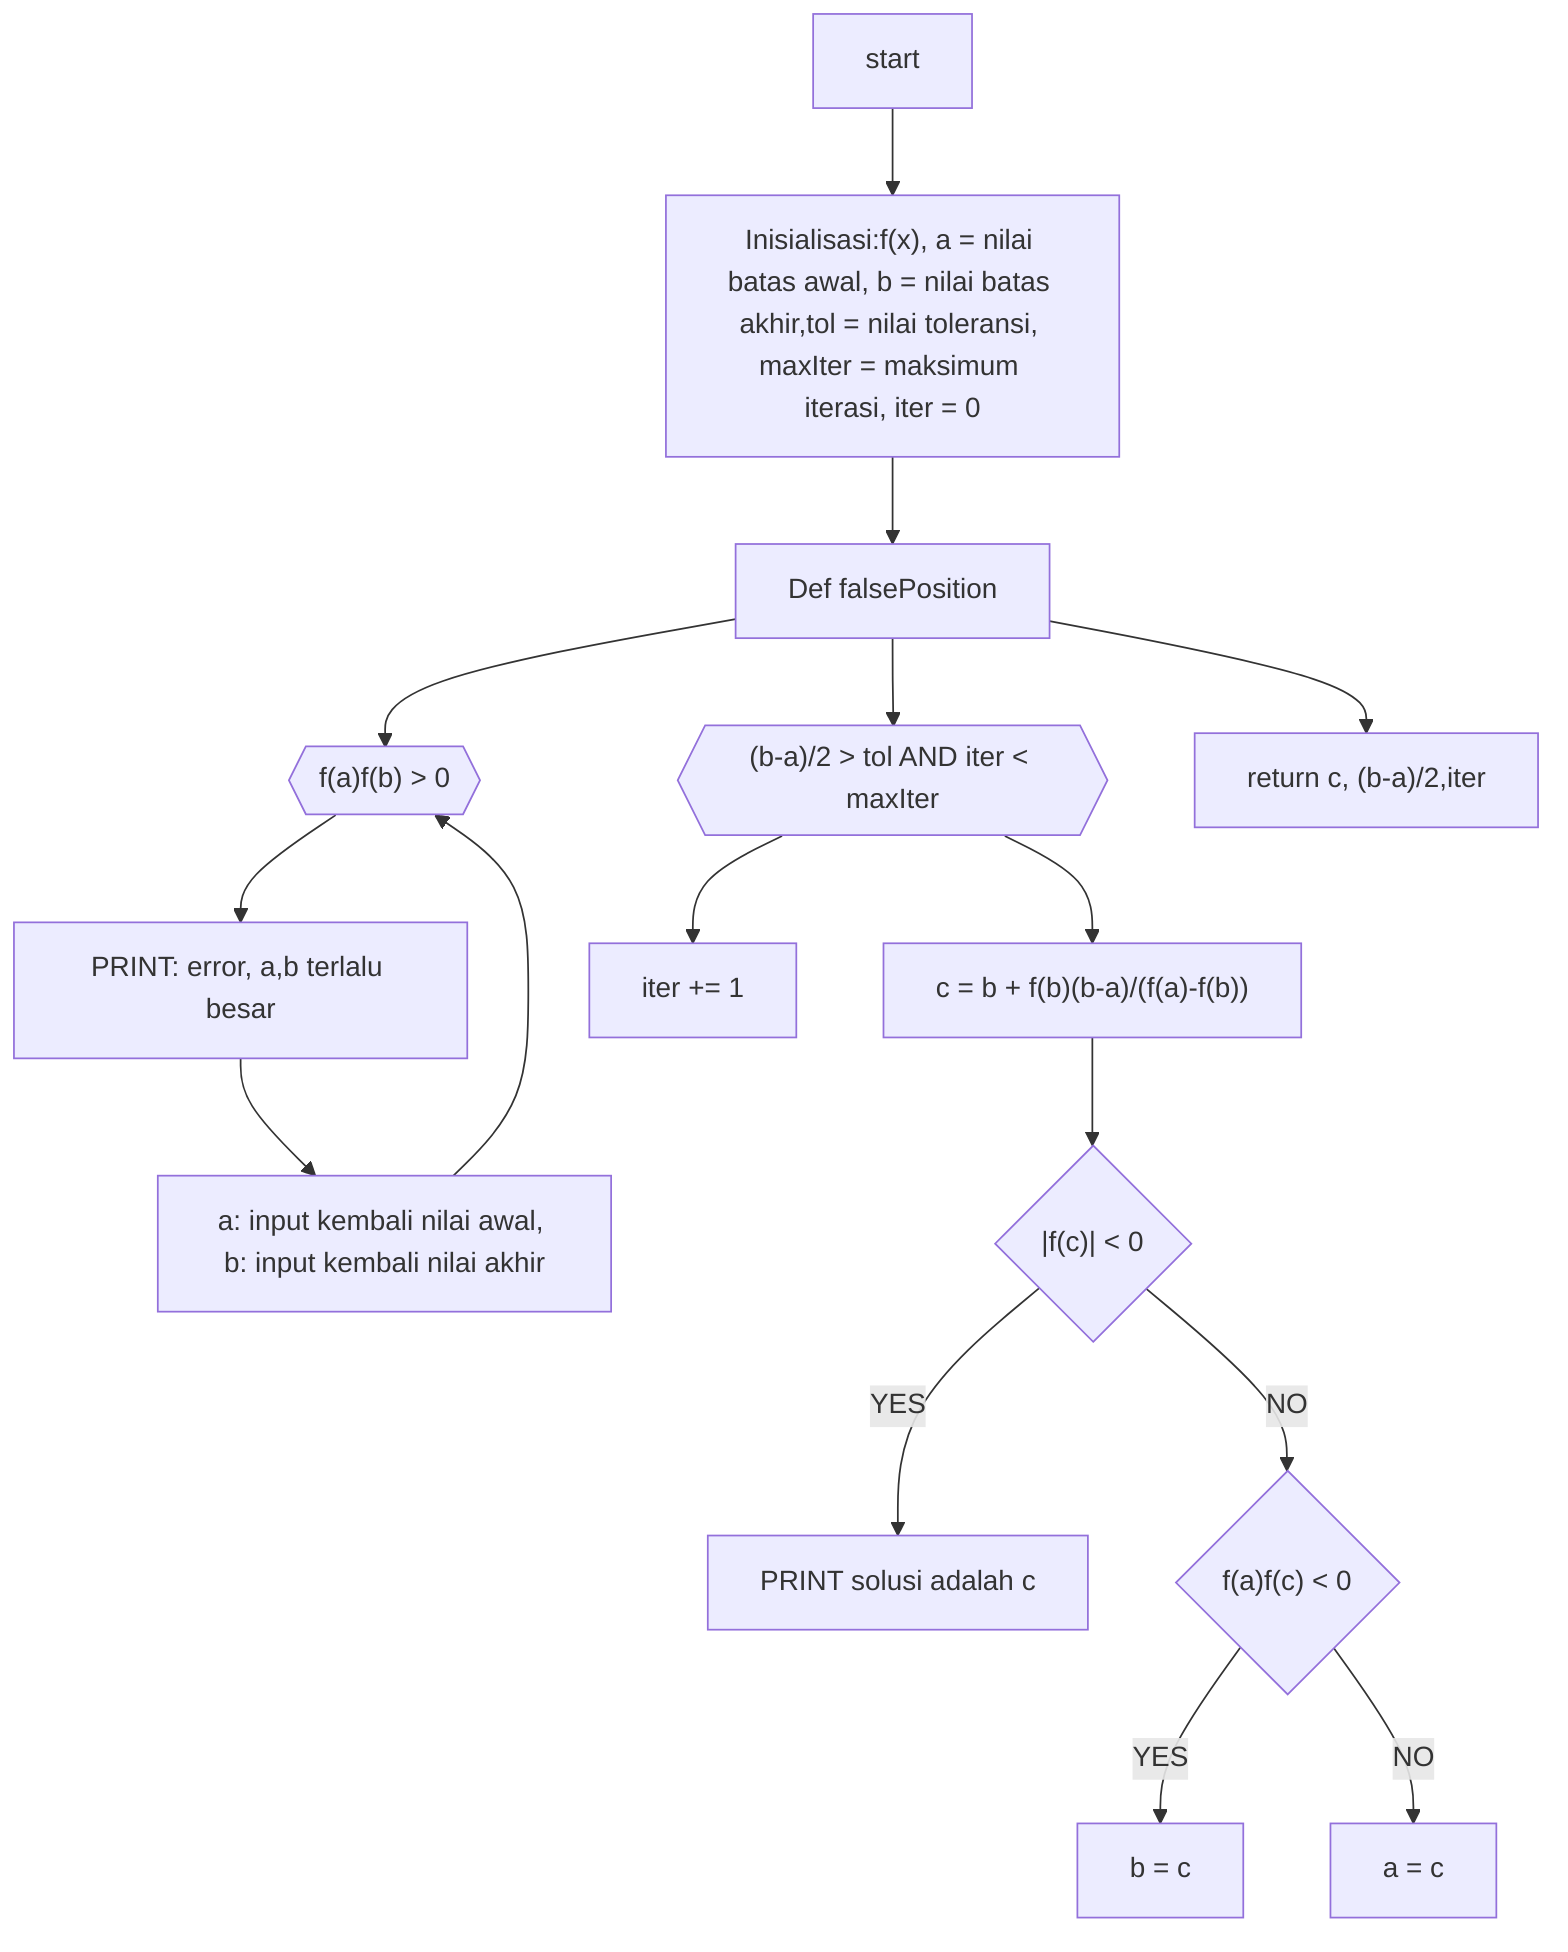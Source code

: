 flowchart TD;
    A[start] --> B["Inisialisasi:f(x), a = nilai batas awal, b = nilai batas akhir,tol = nilai toleransi, maxIter = maksimum iterasi, iter = 0"]
    B --> Z["Def falsePosition"]
    Z --> C{{"f(a)f(b) > 0"}}
    C --> D["PRINT: error, a,b terlalu besar"]
    D --> E["a: input kembali nilai awal, b: input kembali nilai akhir"]
    E --> C
    Z --> G{{"(b-a)/2 > tol AND iter < maxIter"}}
    G -->H["c = b + f(b)(b-a)/(f(a)-f(b))"]
    H --> I{"|f(c)| < 0"}
    I -->|YES| J["PRINT solusi adalah c"]
    I -->|NO| K{"f(a)f(c) < 0"} 
    K --> |YES| L["b = c"]
    K --> |NO| M["a = c"]
    G --> N["iter += 1"]
    Z --> X["return c, (b-a)/2,iter"]
